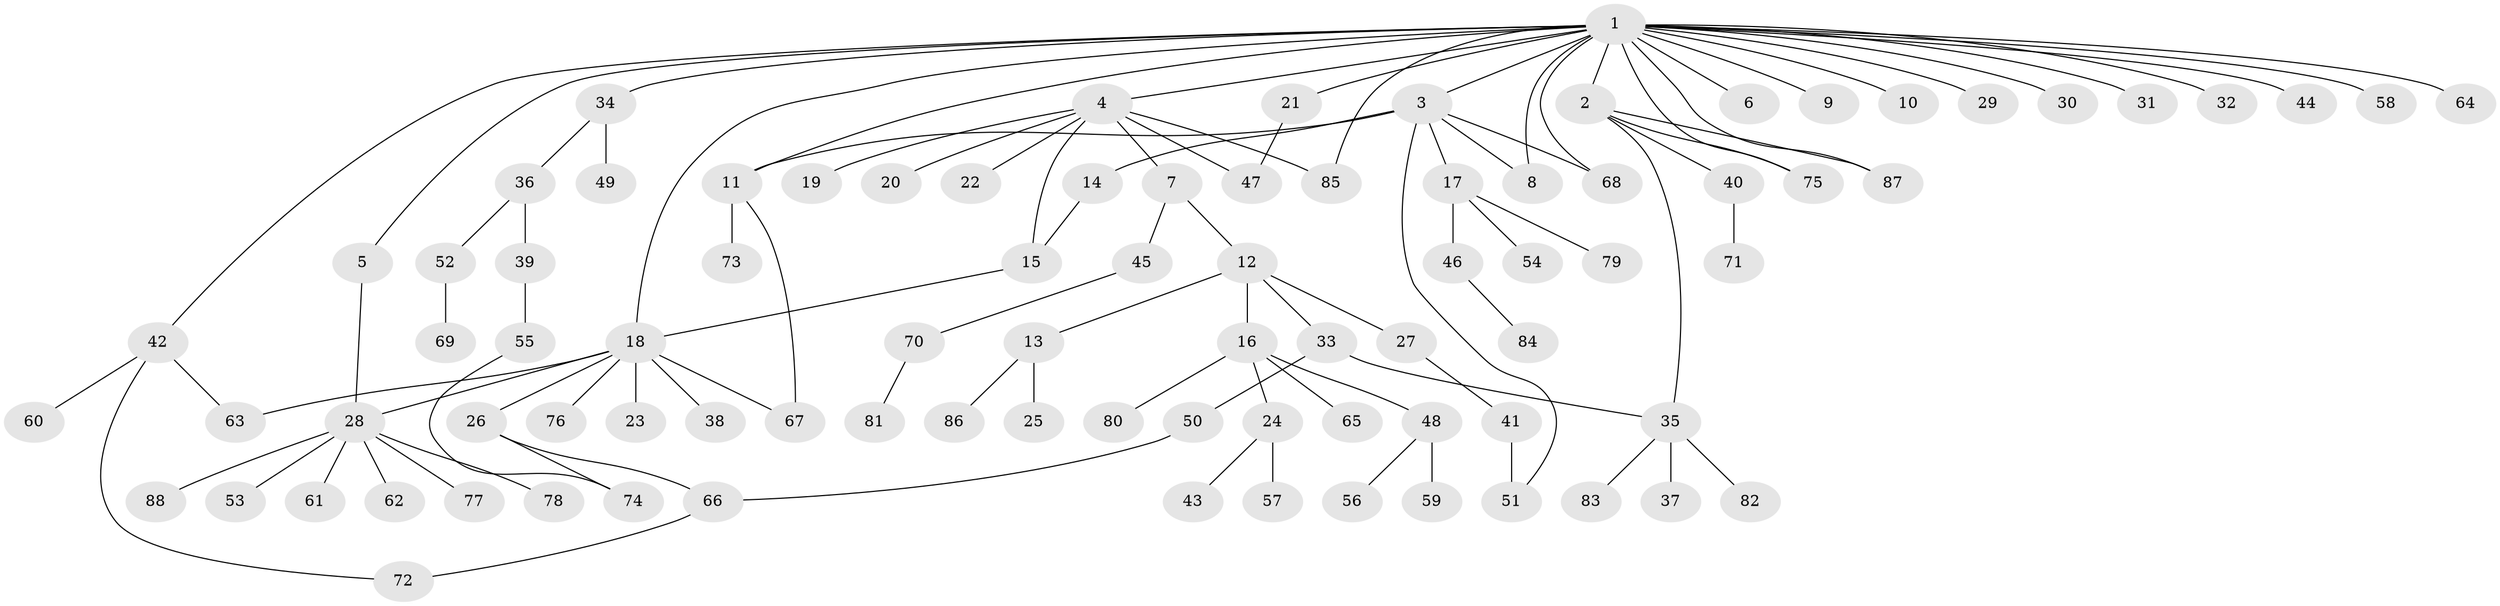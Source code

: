 // original degree distribution, {27: 0.008, 6: 0.024, 8: 0.016, 10: 0.016, 2: 0.24, 4: 0.064, 1: 0.528, 7: 0.008, 3: 0.072, 5: 0.024}
// Generated by graph-tools (version 1.1) at 2025/50/03/04/25 22:50:24]
// undirected, 88 vertices, 104 edges
graph export_dot {
  node [color=gray90,style=filled];
  1;
  2;
  3;
  4;
  5;
  6;
  7;
  8;
  9;
  10;
  11;
  12;
  13;
  14;
  15;
  16;
  17;
  18;
  19;
  20;
  21;
  22;
  23;
  24;
  25;
  26;
  27;
  28;
  29;
  30;
  31;
  32;
  33;
  34;
  35;
  36;
  37;
  38;
  39;
  40;
  41;
  42;
  43;
  44;
  45;
  46;
  47;
  48;
  49;
  50;
  51;
  52;
  53;
  54;
  55;
  56;
  57;
  58;
  59;
  60;
  61;
  62;
  63;
  64;
  65;
  66;
  67;
  68;
  69;
  70;
  71;
  72;
  73;
  74;
  75;
  76;
  77;
  78;
  79;
  80;
  81;
  82;
  83;
  84;
  85;
  86;
  87;
  88;
  1 -- 2 [weight=1.0];
  1 -- 3 [weight=1.0];
  1 -- 4 [weight=1.0];
  1 -- 5 [weight=1.0];
  1 -- 6 [weight=1.0];
  1 -- 8 [weight=1.0];
  1 -- 9 [weight=1.0];
  1 -- 10 [weight=1.0];
  1 -- 11 [weight=1.0];
  1 -- 18 [weight=1.0];
  1 -- 21 [weight=1.0];
  1 -- 29 [weight=1.0];
  1 -- 30 [weight=1.0];
  1 -- 31 [weight=1.0];
  1 -- 32 [weight=1.0];
  1 -- 34 [weight=1.0];
  1 -- 42 [weight=1.0];
  1 -- 44 [weight=1.0];
  1 -- 58 [weight=1.0];
  1 -- 64 [weight=1.0];
  1 -- 68 [weight=1.0];
  1 -- 75 [weight=1.0];
  1 -- 85 [weight=1.0];
  1 -- 87 [weight=1.0];
  2 -- 35 [weight=1.0];
  2 -- 40 [weight=1.0];
  2 -- 75 [weight=1.0];
  2 -- 87 [weight=1.0];
  3 -- 8 [weight=1.0];
  3 -- 11 [weight=1.0];
  3 -- 14 [weight=1.0];
  3 -- 17 [weight=1.0];
  3 -- 51 [weight=1.0];
  3 -- 68 [weight=1.0];
  4 -- 7 [weight=1.0];
  4 -- 15 [weight=1.0];
  4 -- 19 [weight=1.0];
  4 -- 20 [weight=1.0];
  4 -- 22 [weight=1.0];
  4 -- 47 [weight=1.0];
  4 -- 85 [weight=1.0];
  5 -- 28 [weight=1.0];
  7 -- 12 [weight=1.0];
  7 -- 45 [weight=1.0];
  11 -- 67 [weight=1.0];
  11 -- 73 [weight=1.0];
  12 -- 13 [weight=1.0];
  12 -- 16 [weight=1.0];
  12 -- 27 [weight=1.0];
  12 -- 33 [weight=1.0];
  13 -- 25 [weight=1.0];
  13 -- 86 [weight=1.0];
  14 -- 15 [weight=1.0];
  15 -- 18 [weight=1.0];
  16 -- 24 [weight=1.0];
  16 -- 48 [weight=1.0];
  16 -- 65 [weight=1.0];
  16 -- 80 [weight=1.0];
  17 -- 46 [weight=1.0];
  17 -- 54 [weight=1.0];
  17 -- 79 [weight=1.0];
  18 -- 23 [weight=1.0];
  18 -- 26 [weight=1.0];
  18 -- 28 [weight=1.0];
  18 -- 38 [weight=1.0];
  18 -- 63 [weight=1.0];
  18 -- 67 [weight=1.0];
  18 -- 76 [weight=1.0];
  21 -- 47 [weight=1.0];
  24 -- 43 [weight=1.0];
  24 -- 57 [weight=1.0];
  26 -- 66 [weight=1.0];
  26 -- 74 [weight=1.0];
  27 -- 41 [weight=1.0];
  28 -- 53 [weight=1.0];
  28 -- 61 [weight=1.0];
  28 -- 62 [weight=1.0];
  28 -- 77 [weight=1.0];
  28 -- 78 [weight=1.0];
  28 -- 88 [weight=1.0];
  33 -- 35 [weight=1.0];
  33 -- 50 [weight=1.0];
  34 -- 36 [weight=1.0];
  34 -- 49 [weight=1.0];
  35 -- 37 [weight=1.0];
  35 -- 82 [weight=1.0];
  35 -- 83 [weight=1.0];
  36 -- 39 [weight=1.0];
  36 -- 52 [weight=1.0];
  39 -- 55 [weight=1.0];
  40 -- 71 [weight=1.0];
  41 -- 51 [weight=1.0];
  42 -- 60 [weight=1.0];
  42 -- 63 [weight=1.0];
  42 -- 72 [weight=1.0];
  45 -- 70 [weight=1.0];
  46 -- 84 [weight=1.0];
  48 -- 56 [weight=1.0];
  48 -- 59 [weight=1.0];
  50 -- 66 [weight=1.0];
  52 -- 69 [weight=1.0];
  55 -- 74 [weight=1.0];
  66 -- 72 [weight=1.0];
  70 -- 81 [weight=1.0];
}
